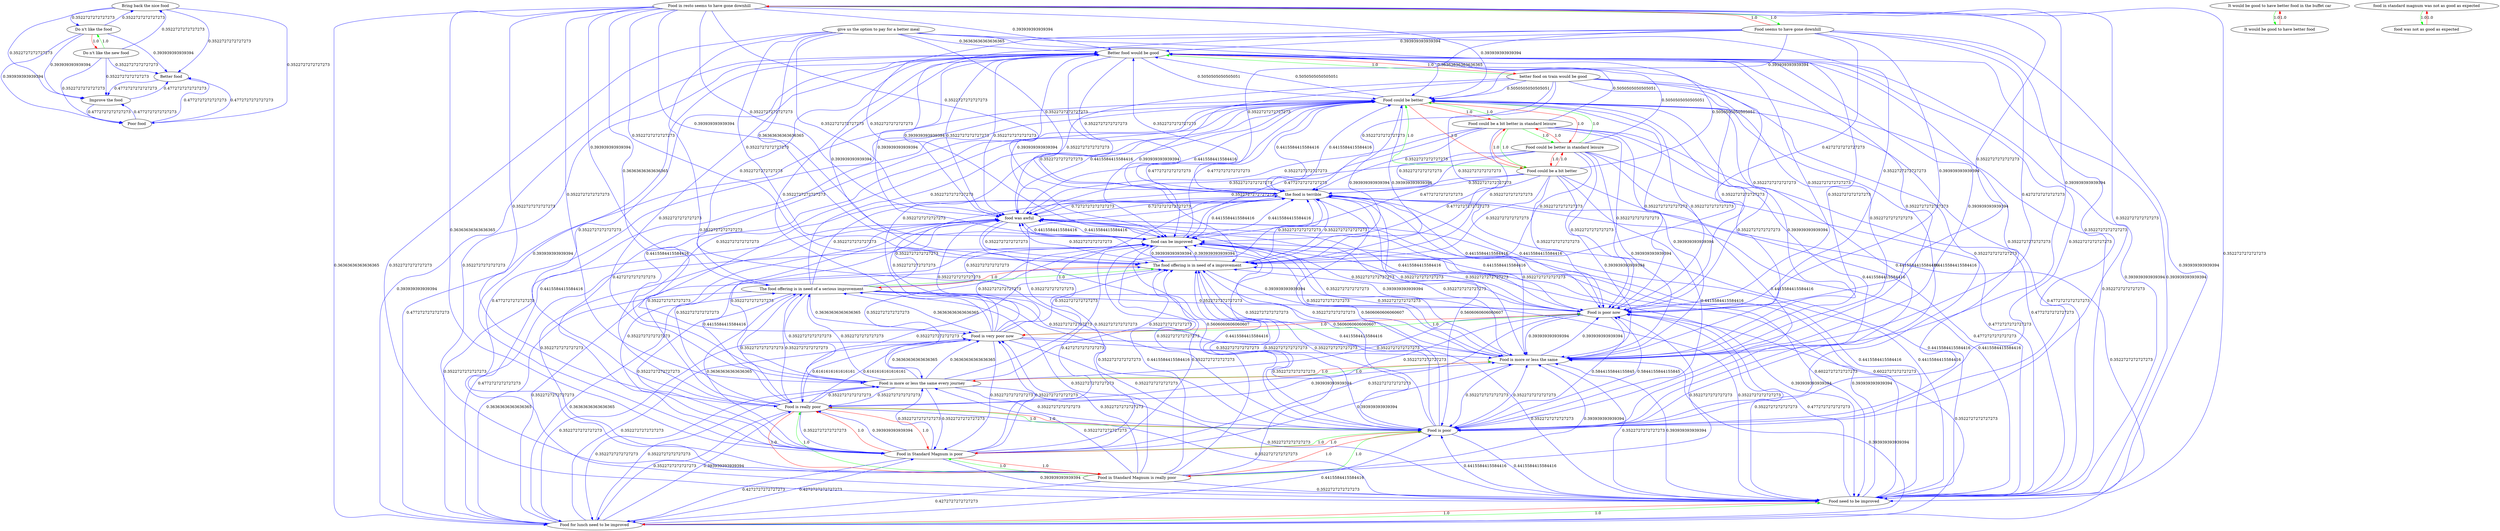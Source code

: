 digraph rawGraph {
"Better food";"Better food would be good";"Bring back the nice food";"Do n't like the new food";"Do n't like the food";"Food could be a bit better in standard leisure";"Food could be better in standard leisure";"Food could be better";"Food could be a bit better";"Food for lunch need to be improved";"Food need to be improved";"Food in Standard Magnum is really poor";"Food in Standard Magnum is poor";"Food is poor";"Food is really poor";"Food in resto seems to have gone downhill";"Food seems to have gone downhill";"Food is more or less the same every journey";"Food is more or less the same";"Food is very poor now";"Food is poor now";"Improve the food";"It would be good to have better food in the buffet car";"It would be good to have better food";"Poor food";"The food offering is in need of a serious improvement";"The food offering is in need of a improvement";"better food on train would be good";"food can be improved";"food in standard magnum was not as good as expected";"food was not as good as expected";"food was awful";"give us the option to pay for a better meal";"the food is terrible";"Do n't like the new food" -> "Do n't like the food" [label=1.0] [color=green]
"Do n't like the food" -> "Do n't like the new food" [label=1.0] [color=red]
"Do n't like the food" -> "Bring back the nice food" [label=0.3522727272727273] [color=blue]
"Bring back the nice food" -> "Do n't like the food" [label=0.3522727272727273] [color=blue]
"Do n't like the new food" -> "Bring back the nice food" [label=0.3522727272727273] [color=blue]
"Food could be a bit better in standard leisure" -> "Food could be better in standard leisure" [label=1.0] [color=green]
"Food could be better in standard leisure" -> "Food could be better" [label=1.0] [color=green]
"Food could be a bit better in standard leisure" -> "Food could be a bit better" [label=1.0] [color=green]
"Food could be a bit better" -> "Food could be better" [label=1.0] [color=green]
"Food could be a bit better in standard leisure" -> "Food could be better" [label=1.0] [color=green]
"Food could be better in standard leisure" -> "Food could be a bit better in standard leisure" [label=1.0] [color=red]
"Food could be better in standard leisure" -> "Food could be a bit better" [label=1.0] [color=red]
"Food could be better" -> "Food could be a bit better in standard leisure" [label=1.0] [color=red]
"Food could be better" -> "Food could be better in standard leisure" [label=1.0] [color=red]
"Food could be better" -> "Food could be a bit better" [label=1.0] [color=red]
"Food could be a bit better" -> "Food could be a bit better in standard leisure" [label=1.0] [color=red]
"Food could be a bit better" -> "Food could be better in standard leisure" [label=1.0] [color=red]
"Food could be better" -> "Better food would be good" [label=0.5050505050505051] [color=blue]
"Better food would be good" -> "Food could be better" [label=0.5050505050505051] [color=blue]
"Food could be a bit better in standard leisure" -> "Better food would be good" [label=0.5050505050505051] [color=blue]
"Food could be better in standard leisure" -> "Better food would be good" [label=0.5050505050505051] [color=blue]
"Food could be a bit better" -> "Better food would be good" [label=0.5050505050505051] [color=blue]
"Food for lunch need to be improved" -> "Food need to be improved" [label=1.0] [color=green]
"Food need to be improved" -> "Food for lunch need to be improved" [label=1.0] [color=red]
"Food could be better" -> "Food need to be improved" [label=0.4772727272727273] [color=blue]
"Food need to be improved" -> "Food could be better" [label=0.4772727272727273] [color=blue]
"Food need to be improved" -> "Better food would be good" [label=0.393939393939394] [color=blue]
"Better food would be good" -> "Food need to be improved" [label=0.393939393939394] [color=blue]
"Food could be a bit better in standard leisure" -> "Food need to be improved" [label=0.4772727272727273] [color=blue]
"Food could be better in standard leisure" -> "Food need to be improved" [label=0.4772727272727273] [color=blue]
"Food could be a bit better" -> "Food need to be improved" [label=0.4772727272727273] [color=blue]
"Food for lunch need to be improved" -> "Food could be better" [label=0.4772727272727273] [color=blue]
"Food for lunch need to be improved" -> "Better food would be good" [label=0.393939393939394] [color=blue]
"Food in Standard Magnum is really poor" -> "Food in Standard Magnum is poor" [label=1.0] [color=green]
"Food in Standard Magnum is poor" -> "Food is poor" [label=1.0] [color=green]
"Food in Standard Magnum is really poor" -> "Food is really poor" [label=1.0] [color=green]
"Food is really poor" -> "Food is poor" [label=1.0] [color=green]
"Food in Standard Magnum is really poor" -> "Food is poor" [label=1.0] [color=green]
"Food in Standard Magnum is poor" -> "Food in Standard Magnum is really poor" [label=1.0] [color=red]
"Food in Standard Magnum is poor" -> "Food is really poor" [label=1.0] [color=red]
"Food is poor" -> "Food in Standard Magnum is really poor" [label=1.0] [color=red]
"Food is poor" -> "Food in Standard Magnum is poor" [label=1.0] [color=red]
"Food is poor" -> "Food is really poor" [label=1.0] [color=red]
"Food is really poor" -> "Food in Standard Magnum is really poor" [label=1.0] [color=red]
"Food is really poor" -> "Food in Standard Magnum is poor" [label=1.0] [color=red]
"Food could be better" -> "Food is poor" [label=0.4415584415584416] [color=blue]
"Food is poor" -> "Food could be better" [label=0.4415584415584416] [color=blue]
"Better food would be good" -> "Food is poor" [label=0.3522727272727273] [color=blue]
"Food is poor" -> "Better food would be good" [label=0.3522727272727273] [color=blue]
"Food is poor" -> "Food need to be improved" [label=0.4415584415584416] [color=blue]
"Food need to be improved" -> "Food is poor" [label=0.4415584415584416] [color=blue]
"Food for lunch need to be improved" -> "Food is really poor" [label=0.393939393939394] [color=blue]
"Food for lunch need to be improved" -> "Food in Standard Magnum is poor" [label=0.4272727272727273] [color=blue]
"Food in Standard Magnum is poor" -> "Food for lunch need to be improved" [label=0.4272727272727273] [color=blue]
"Food could be a bit better in standard leisure" -> "Food is poor" [label=0.4415584415584416] [color=blue]
"Food could be better in standard leisure" -> "Food is poor" [label=0.4415584415584416] [color=blue]
"Food could be a bit better" -> "Food is poor" [label=0.4415584415584416] [color=blue]
"Food for lunch need to be improved" -> "Food is poor" [label=0.4415584415584416] [color=blue]
"Food in Standard Magnum is really poor" -> "Food could be better" [label=0.4415584415584416] [color=blue]
"Food in Standard Magnum is really poor" -> "Better food would be good" [label=0.3522727272727273] [color=blue]
"Food in Standard Magnum is really poor" -> "Food need to be improved" [label=0.3522727272727273] [color=blue]
"Food in Standard Magnum is really poor" -> "Food for lunch need to be improved" [label=0.4272727272727273] [color=blue]
"Food in Standard Magnum is poor" -> "Food could be better" [label=0.4272727272727273] [color=blue]
"Food in Standard Magnum is poor" -> "Better food would be good" [label=0.393939393939394] [color=blue]
"Food in Standard Magnum is poor" -> "Food need to be improved" [label=0.393939393939394] [color=blue]
"Food in Standard Magnum is poor" -> "Food is really poor" [label=0.393939393939394] [color=blue]
"Food is really poor" -> "Food could be better" [label=0.4415584415584416] [color=blue]
"Food is really poor" -> "Better food would be good" [label=0.3522727272727273] [color=blue]
"Food is really poor" -> "Food need to be improved" [label=0.3522727272727273] [color=blue]
"Food in resto seems to have gone downhill" -> "Food seems to have gone downhill" [label=1.0] [color=green]
"Food seems to have gone downhill" -> "Food in resto seems to have gone downhill" [label=1.0] [color=red]
"Food seems to have gone downhill" -> "Food could be better" [label=0.393939393939394] [color=blue]
"Food seems to have gone downhill" -> "Food need to be improved" [label=0.393939393939394] [color=blue]
"Food in resto seems to have gone downhill" -> "Food for lunch need to be improved" [label=0.36363636363636365] [color=blue]
"Food seems to have gone downhill" -> "Food is poor" [label=0.3522727272727273] [color=blue]
"Food in resto seems to have gone downhill" -> "Food in Standard Magnum is poor" [label=0.36363636363636365] [color=blue]
"Food in resto seems to have gone downhill" -> "Food could be better" [label=0.393939393939394] [color=blue]
"Food is more or less the same every journey" -> "Food is more or less the same" [label=1.0] [color=green]
"Food is more or less the same" -> "Food is more or less the same every journey" [label=1.0] [color=red]
"Food need to be improved" -> "Food is more or less the same" [label=0.393939393939394] [color=blue]
"Food seems to have gone downhill" -> "Food is more or less the same" [label=0.4272727272727273] [color=blue]
"Food is poor" -> "Food is more or less the same" [label=0.3522727272727273] [color=blue]
"Food is more or less the same" -> "Food is poor" [label=0.3522727272727273] [color=blue]
"Better food would be good" -> "Food is more or less the same" [label=0.393939393939394] [color=blue]
"Food could be a bit better in standard leisure" -> "Food is more or less the same" [label=0.393939393939394] [color=blue]
"Food could be better in standard leisure" -> "Food is more or less the same" [label=0.393939393939394] [color=blue]
"Food could be better" -> "Food is more or less the same" [label=0.393939393939394] [color=blue]
"Food could be a bit better" -> "Food is more or less the same" [label=0.393939393939394] [color=blue]
"Food for lunch need to be improved" -> "Food is more or less the same" [label=0.393939393939394] [color=blue]
"Food in Standard Magnum is really poor" -> "Food is more or less the same" [label=0.393939393939394] [color=blue]
"Food in Standard Magnum is poor" -> "Food is more or less the same" [label=0.393939393939394] [color=blue]
"Food is really poor" -> "Food is more or less the same" [label=0.393939393939394] [color=blue]
"Food in resto seems to have gone downhill" -> "Food is more or less the same" [label=0.393939393939394] [color=blue]
"Food is very poor now" -> "Food is poor now" [label=1.0] [color=green]
"Food is poor now" -> "Food is very poor now" [label=1.0] [color=red]
"Food is poor now" -> "Food could be better" [label=0.3522727272727273] [color=blue]
"Food could be better" -> "Food is poor now" [label=0.3522727272727273] [color=blue]
"Food is poor now" -> "Food need to be improved" [label=0.3522727272727273] [color=blue]
"Food need to be improved" -> "Food is poor now" [label=0.4772727272727273] [color=blue]
"Food is more or less the same" -> "Food is poor now" [label=0.393939393939394] [color=blue]
"Food is poor now" -> "Food is more or less the same" [label=0.393939393939394] [color=blue]
"Food is more or less the same every journey" -> "Food is very poor now" [label=0.36363636363636365] [color=blue]
"Food is very poor now" -> "Food is more or less the same every journey" [label=0.36363636363636365] [color=blue]
"Food seems to have gone downhill" -> "Food is poor now" [label=0.393939393939394] [color=blue]
"Food in resto seems to have gone downhill" -> "Food is very poor now" [label=0.36363636363636365] [color=blue]
"Food is poor now" -> "Food is poor" [label=0.5844155844155845] [color=blue]
"Food is poor" -> "Food is poor now" [label=0.5844155844155845] [color=blue]
"Food is really poor" -> "Food is very poor now" [label=0.6161616161616161] [color=blue]
"Food is very poor now" -> "Food is really poor" [label=0.6161616161616161] [color=blue]
"Better food would be good" -> "Food is poor now" [label=0.3522727272727273] [color=blue]
"Food could be a bit better in standard leisure" -> "Food is poor now" [label=0.3522727272727273] [color=blue]
"Food could be better in standard leisure" -> "Food is poor now" [label=0.3522727272727273] [color=blue]
"Food could be a bit better" -> "Food is poor now" [label=0.3522727272727273] [color=blue]
"Food for lunch need to be improved" -> "Food is poor now" [label=0.3522727272727273] [color=blue]
"Food in Standard Magnum is really poor" -> "Food is very poor now" [label=0.3522727272727273] [color=blue]
"Food in Standard Magnum is really poor" -> "Food is poor now" [label=0.3522727272727273] [color=blue]
"Food in Standard Magnum is poor" -> "Food is poor now" [label=0.3522727272727273] [color=blue]
"Food is really poor" -> "Food is poor now" [label=0.3522727272727273] [color=blue]
"Food in resto seems to have gone downhill" -> "Food is poor now" [label=0.3522727272727273] [color=blue]
"Food is very poor now" -> "Food could be better" [label=0.3522727272727273] [color=blue]
"Food is very poor now" -> "Better food would be good" [label=0.3522727272727273] [color=blue]
"Food is very poor now" -> "Food need to be improved" [label=0.3522727272727273] [color=blue]
"Food is very poor now" -> "Food is more or less the same" [label=0.3522727272727273] [color=blue]
"Food is very poor now" -> "Food is poor" [label=0.3522727272727273] [color=blue]
"Food is poor now" -> "Better food would be good" [label=0.3522727272727273] [color=blue]
"Improve the food" -> "Better food" [label=0.4772727272727273] [color=blue]
"Better food" -> "Improve the food" [label=0.4772727272727273] [color=blue]
"Do n't like the food" -> "Improve the food" [label=0.393939393939394] [color=blue]
"Bring back the nice food" -> "Improve the food" [label=0.3522727272727273] [color=blue]
"Do n't like the new food" -> "Improve the food" [label=0.3522727272727273] [color=blue]
"Do n't like the food" -> "Better food" [label=0.393939393939394] [color=blue]
"Bring back the nice food" -> "Better food" [label=0.3522727272727273] [color=blue]
"Do n't like the new food" -> "Better food" [label=0.3522727272727273] [color=blue]
"It would be good to have better food in the buffet car" -> "It would be good to have better food" [label=1.0] [color=green]
"It would be good to have better food" -> "It would be good to have better food in the buffet car" [label=1.0] [color=red]
"Improve the food" -> "Poor food" [label=0.4772727272727273] [color=blue]
"Poor food" -> "Improve the food" [label=0.4772727272727273] [color=blue]
"Better food" -> "Poor food" [label=0.4772727272727273] [color=blue]
"Poor food" -> "Better food" [label=0.4772727272727273] [color=blue]
"Bring back the nice food" -> "Poor food" [label=0.3522727272727273] [color=blue]
"Do n't like the new food" -> "Poor food" [label=0.3522727272727273] [color=blue]
"Do n't like the food" -> "Poor food" [label=0.393939393939394] [color=blue]
"The food offering is in need of a serious improvement" -> "The food offering is in need of a improvement" [label=1.0] [color=green]
"The food offering is in need of a improvement" -> "The food offering is in need of a serious improvement" [label=1.0] [color=red]
"Food could be better" -> "The food offering is in need of a improvement" [label=0.393939393939394] [color=blue]
"The food offering is in need of a improvement" -> "Food could be better" [label=0.393939393939394] [color=blue]
"Food seems to have gone downhill" -> "The food offering is in need of a improvement" [label=0.4272727272727273] [color=blue]
"Food in resto seems to have gone downhill" -> "The food offering is in need of a serious improvement" [label=0.393939393939394] [color=blue]
"Food is poor" -> "The food offering is in need of a improvement" [label=0.3522727272727273] [color=blue]
"The food offering is in need of a improvement" -> "Food is poor" [label=0.3522727272727273] [color=blue]
"Food is poor now" -> "The food offering is in need of a improvement" [label=0.393939393939394] [color=blue]
"The food offering is in need of a improvement" -> "Food is poor now" [label=0.393939393939394] [color=blue]
"Food is very poor now" -> "The food offering is in need of a serious improvement" [label=0.36363636363636365] [color=blue]
"The food offering is in need of a serious improvement" -> "Food is very poor now" [label=0.36363636363636365] [color=blue]
"Food need to be improved" -> "The food offering is in need of a improvement" [label=0.393939393939394] [color=blue]
"The food offering is in need of a improvement" -> "Food need to be improved" [label=0.393939393939394] [color=blue]
"Food for lunch need to be improved" -> "The food offering is in need of a serious improvement" [label=0.36363636363636365] [color=blue]
"The food offering is in need of a serious improvement" -> "Food for lunch need to be improved" [label=0.36363636363636365] [color=blue]
"The food offering is in need of a serious improvement" -> "Food could be better" [label=0.3522727272727273] [color=blue]
"better food on train would be good" -> "Better food would be good" [label=1.0] [color=green]
"Better food would be good" -> "better food on train would be good" [label=1.0] [color=red]
"food can be improved" -> "Food could be better" [label=0.4772727272727273] [color=blue]
"Food could be better" -> "food can be improved" [label=0.4772727272727273] [color=blue]
"Food seems to have gone downhill" -> "food can be improved" [label=0.393939393939394] [color=blue]
"food can be improved" -> "Food is poor" [label=0.4415584415584416] [color=blue]
"Food is poor" -> "food can be improved" [label=0.4415584415584416] [color=blue]
"Better food would be good" -> "food can be improved" [label=0.393939393939394] [color=blue]
"food can be improved" -> "Better food would be good" [label=0.393939393939394] [color=blue]
"food can be improved" -> "Food is poor now" [label=0.3522727272727273] [color=blue]
"Food is poor now" -> "food can be improved" [label=0.3522727272727273] [color=blue]
"Food need to be improved" -> "food can be improved" [label=0.6022727272727273] [color=blue]
"food can be improved" -> "Food need to be improved" [label=0.6022727272727273] [color=blue]
"food can be improved" -> "The food offering is in need of a improvement" [label=0.393939393939394] [color=blue]
"The food offering is in need of a improvement" -> "food can be improved" [label=0.393939393939394] [color=blue]
"food in standard magnum was not as good as expected" -> "food was not as good as expected" [label=1.0] [color=green]
"food was not as good as expected" -> "food in standard magnum was not as good as expected" [label=1.0] [color=red]
"Food could be better" -> "food was awful" [label=0.4415584415584416] [color=blue]
"food was awful" -> "Food could be better" [label=0.4415584415584416] [color=blue]
"food can be improved" -> "food was awful" [label=0.4415584415584416] [color=blue]
"food was awful" -> "food can be improved" [label=0.4415584415584416] [color=blue]
"Food seems to have gone downhill" -> "food was awful" [label=0.3522727272727273] [color=blue]
"Food is poor" -> "food was awful" [label=0.5606060606060607] [color=blue]
"food was awful" -> "Food is poor" [label=0.5606060606060607] [color=blue]
"food was awful" -> "Better food would be good" [label=0.3522727272727273] [color=blue]
"Better food would be good" -> "food was awful" [label=0.3522727272727273] [color=blue]
"Food is poor now" -> "food was awful" [label=0.4415584415584416] [color=blue]
"food was awful" -> "Food is poor now" [label=0.4415584415584416] [color=blue]
"Food need to be improved" -> "food was awful" [label=0.4415584415584416] [color=blue]
"food was awful" -> "Food need to be improved" [label=0.4415584415584416] [color=blue]
"Food is more or less the same" -> "food was awful" [label=0.3522727272727273] [color=blue]
"food was awful" -> "Food is more or less the same" [label=0.3522727272727273] [color=blue]
"The food offering is in need of a improvement" -> "food was awful" [label=0.3522727272727273] [color=blue]
"food was awful" -> "The food offering is in need of a improvement" [label=0.3522727272727273] [color=blue]
"give us the option to pay for a better meal" -> "Better food would be good" [label=0.36363636363636365] [color=blue]
"Food could be better" -> "the food is terrible" [label=0.4415584415584416] [color=blue]
"the food is terrible" -> "Food could be better" [label=0.4415584415584416] [color=blue]
"food can be improved" -> "the food is terrible" [label=0.4415584415584416] [color=blue]
"the food is terrible" -> "food can be improved" [label=0.4415584415584416] [color=blue]
"Food seems to have gone downhill" -> "the food is terrible" [label=0.3522727272727273] [color=blue]
"the food is terrible" -> "Food is poor" [label=0.5606060606060607] [color=blue]
"Food is poor" -> "the food is terrible" [label=0.5606060606060607] [color=blue]
"Better food would be good" -> "the food is terrible" [label=0.3522727272727273] [color=blue]
"the food is terrible" -> "Better food would be good" [label=0.3522727272727273] [color=blue]
"Food is poor now" -> "the food is terrible" [label=0.4415584415584416] [color=blue]
"the food is terrible" -> "Food is poor now" [label=0.4415584415584416] [color=blue]
"Food need to be improved" -> "the food is terrible" [label=0.4415584415584416] [color=blue]
"the food is terrible" -> "Food need to be improved" [label=0.4415584415584416] [color=blue]
"Food is more or less the same" -> "the food is terrible" [label=0.3522727272727273] [color=blue]
"the food is terrible" -> "Food is more or less the same" [label=0.3522727272727273] [color=blue]
"food was awful" -> "the food is terrible" [label=0.7272727272727273] [color=blue]
"the food is terrible" -> "food was awful" [label=0.7272727272727273] [color=blue]
"the food is terrible" -> "The food offering is in need of a improvement" [label=0.3522727272727273] [color=blue]
"The food offering is in need of a improvement" -> "the food is terrible" [label=0.3522727272727273] [color=blue]
"Better food would be good" -> "The food offering is in need of a improvement" [label=0.3522727272727273] [color=blue]
"Food could be a bit better in standard leisure" -> "food can be improved" [label=0.4772727272727273] [color=blue]
"Food could be a bit better in standard leisure" -> "the food is terrible" [label=0.3522727272727273] [color=blue]
"Food could be a bit better in standard leisure" -> "The food offering is in need of a improvement" [label=0.3522727272727273] [color=blue]
"Food could be a bit better in standard leisure" -> "food was awful" [label=0.3522727272727273] [color=blue]
"Food could be better in standard leisure" -> "food can be improved" [label=0.4772727272727273] [color=blue]
"Food could be better in standard leisure" -> "the food is terrible" [label=0.3522727272727273] [color=blue]
"Food could be better in standard leisure" -> "The food offering is in need of a improvement" [label=0.3522727272727273] [color=blue]
"Food could be better in standard leisure" -> "food was awful" [label=0.3522727272727273] [color=blue]
"Food could be a bit better" -> "food can be improved" [label=0.4772727272727273] [color=blue]
"Food could be a bit better" -> "the food is terrible" [label=0.3522727272727273] [color=blue]
"Food could be a bit better" -> "The food offering is in need of a improvement" [label=0.3522727272727273] [color=blue]
"Food could be a bit better" -> "food was awful" [label=0.3522727272727273] [color=blue]
"Food for lunch need to be improved" -> "food can be improved" [label=0.4772727272727273] [color=blue]
"Food for lunch need to be improved" -> "Food is very poor now" [label=0.3522727272727273] [color=blue]
"Food for lunch need to be improved" -> "the food is terrible" [label=0.3522727272727273] [color=blue]
"Food for lunch need to be improved" -> "The food offering is in need of a improvement" [label=0.3522727272727273] [color=blue]
"Food for lunch need to be improved" -> "food was awful" [label=0.3522727272727273] [color=blue]
"Food in Standard Magnum is really poor" -> "food can be improved" [label=0.4415584415584416] [color=blue]
"Food in Standard Magnum is really poor" -> "The food offering is in need of a serious improvement" [label=0.3522727272727273] [color=blue]
"Food in Standard Magnum is really poor" -> "the food is terrible" [label=0.3522727272727273] [color=blue]
"Food in Standard Magnum is really poor" -> "The food offering is in need of a improvement" [label=0.3522727272727273] [color=blue]
"Food in Standard Magnum is really poor" -> "food was awful" [label=0.3522727272727273] [color=blue]
"Food in Standard Magnum is really poor" -> "Food is more or less the same every journey" [label=0.3522727272727273] [color=blue]
"Food in Standard Magnum is poor" -> "food can be improved" [label=0.4272727272727273] [color=blue]
"Food in Standard Magnum is poor" -> "Food is very poor now" [label=0.3522727272727273] [color=blue]
"Food in Standard Magnum is poor" -> "The food offering is in need of a serious improvement" [label=0.36363636363636365] [color=blue]
"Food in Standard Magnum is poor" -> "the food is terrible" [label=0.3522727272727273] [color=blue]
"Food in Standard Magnum is poor" -> "The food offering is in need of a improvement" [label=0.3522727272727273] [color=blue]
"Food in Standard Magnum is poor" -> "food was awful" [label=0.3522727272727273] [color=blue]
"Food is really poor" -> "food can be improved" [label=0.4415584415584416] [color=blue]
"Food is really poor" -> "The food offering is in need of a serious improvement" [label=0.3522727272727273] [color=blue]
"Food is really poor" -> "the food is terrible" [label=0.3522727272727273] [color=blue]
"Food is really poor" -> "The food offering is in need of a improvement" [label=0.3522727272727273] [color=blue]
"Food is really poor" -> "food was awful" [label=0.3522727272727273] [color=blue]
"Food is really poor" -> "Food is more or less the same every journey" [label=0.3522727272727273] [color=blue]
"Food in resto seems to have gone downhill" -> "food can be improved" [label=0.393939393939394] [color=blue]
"Food in resto seems to have gone downhill" -> "Better food would be good" [label=0.393939393939394] [color=blue]
"Food in resto seems to have gone downhill" -> "Food need to be improved" [label=0.3522727272727273] [color=blue]
"Food in resto seems to have gone downhill" -> "Food is really poor" [label=0.3522727272727273] [color=blue]
"Food in resto seems to have gone downhill" -> "the food is terrible" [label=0.3522727272727273] [color=blue]
"Food in resto seems to have gone downhill" -> "The food offering is in need of a improvement" [label=0.3522727272727273] [color=blue]
"Food in resto seems to have gone downhill" -> "food was awful" [label=0.3522727272727273] [color=blue]
"Food in resto seems to have gone downhill" -> "Food is more or less the same every journey" [label=0.3522727272727273] [color=blue]
"Food in resto seems to have gone downhill" -> "Food is poor" [label=0.3522727272727273] [color=blue]
"Food seems to have gone downhill" -> "Better food would be good" [label=0.393939393939394] [color=blue]
"Food is more or less the same every journey" -> "Food could be better" [label=0.3522727272727273] [color=blue]
"Food is more or less the same every journey" -> "Better food would be good" [label=0.3522727272727273] [color=blue]
"Food is more or less the same every journey" -> "Food is poor now" [label=0.3522727272727273] [color=blue]
"Food is more or less the same every journey" -> "Food need to be improved" [label=0.3522727272727273] [color=blue]
"Food is more or less the same every journey" -> "Food is really poor" [label=0.3522727272727273] [color=blue]
"Food is more or less the same every journey" -> "The food offering is in need of a serious improvement" [label=0.3522727272727273] [color=blue]
"Food is more or less the same every journey" -> "the food is terrible" [label=0.3522727272727273] [color=blue]
"Food is more or less the same every journey" -> "food was awful" [label=0.3522727272727273] [color=blue]
"Food is more or less the same every journey" -> "Food is poor" [label=0.3522727272727273] [color=blue]
"Food is more or less the same" -> "Food could be better" [label=0.3522727272727273] [color=blue]
"Food is more or less the same" -> "food can be improved" [label=0.3522727272727273] [color=blue]
"Food is more or less the same" -> "Better food would be good" [label=0.3522727272727273] [color=blue]
"Food is more or less the same" -> "Food need to be improved" [label=0.3522727272727273] [color=blue]
"Food is more or less the same" -> "The food offering is in need of a improvement" [label=0.3522727272727273] [color=blue]
"Food is very poor now" -> "food can be improved" [label=0.3522727272727273] [color=blue]
"Food is very poor now" -> "the food is terrible" [label=0.3522727272727273] [color=blue]
"Food is very poor now" -> "Food for lunch need to be improved" [label=0.3522727272727273] [color=blue]
"Food is very poor now" -> "The food offering is in need of a improvement" [label=0.3522727272727273] [color=blue]
"Food is very poor now" -> "food was awful" [label=0.3522727272727273] [color=blue]
"The food offering is in need of a serious improvement" -> "food can be improved" [label=0.3522727272727273] [color=blue]
"The food offering is in need of a serious improvement" -> "Better food would be good" [label=0.3522727272727273] [color=blue]
"The food offering is in need of a serious improvement" -> "Food is poor now" [label=0.3522727272727273] [color=blue]
"The food offering is in need of a serious improvement" -> "Food need to be improved" [label=0.3522727272727273] [color=blue]
"The food offering is in need of a serious improvement" -> "Food is more or less the same" [label=0.3522727272727273] [color=blue]
"The food offering is in need of a serious improvement" -> "Food is really poor" [label=0.3522727272727273] [color=blue]
"The food offering is in need of a serious improvement" -> "the food is terrible" [label=0.3522727272727273] [color=blue]
"The food offering is in need of a serious improvement" -> "food was awful" [label=0.3522727272727273] [color=blue]
"The food offering is in need of a serious improvement" -> "Food in Standard Magnum is poor" [label=0.3522727272727273] [color=blue]
"The food offering is in need of a serious improvement" -> "Food is more or less the same every journey" [label=0.3522727272727273] [color=blue]
"The food offering is in need of a serious improvement" -> "Food is poor" [label=0.3522727272727273] [color=blue]
"The food offering is in need of a improvement" -> "Better food would be good" [label=0.393939393939394] [color=blue]
"The food offering is in need of a improvement" -> "Food is more or less the same" [label=0.3522727272727273] [color=blue]
"better food on train would be good" -> "Food could be better" [label=0.5050505050505051] [color=blue]
"better food on train would be good" -> "food can be improved" [label=0.393939393939394] [color=blue]
"better food on train would be good" -> "Food is poor now" [label=0.3522727272727273] [color=blue]
"better food on train would be good" -> "Food need to be improved" [label=0.3522727272727273] [color=blue]
"better food on train would be good" -> "Food is more or less the same" [label=0.3522727272727273] [color=blue]
"better food on train would be good" -> "the food is terrible" [label=0.3522727272727273] [color=blue]
"better food on train would be good" -> "food was awful" [label=0.3522727272727273] [color=blue]
"better food on train would be good" -> "The food offering is in need of a improvement" [label=0.3522727272727273] [color=blue]
"better food on train would be good" -> "Food is poor" [label=0.3522727272727273] [color=blue]
"food can be improved" -> "Food is more or less the same" [label=0.3522727272727273] [color=blue]
"give us the option to pay for a better meal" -> "Food could be better" [label=0.36363636363636365] [color=blue]
"give us the option to pay for a better meal" -> "food can be improved" [label=0.36363636363636365] [color=blue]
"give us the option to pay for a better meal" -> "Food is poor now" [label=0.3522727272727273] [color=blue]
"give us the option to pay for a better meal" -> "Food need to be improved" [label=0.3522727272727273] [color=blue]
"give us the option to pay for a better meal" -> "Food is more or less the same" [label=0.3522727272727273] [color=blue]
"give us the option to pay for a better meal" -> "the food is terrible" [label=0.3522727272727273] [color=blue]
"give us the option to pay for a better meal" -> "food was awful" [label=0.3522727272727273] [color=blue]
"give us the option to pay for a better meal" -> "The food offering is in need of a improvement" [label=0.3522727272727273] [color=blue]
"give us the option to pay for a better meal" -> "Food is poor" [label=0.3522727272727273] [color=blue]
"Food for lunch need to be improved" -> "Food is more or less the same every journey" [label=0.3522727272727273] [color=blue]
"Food in Standard Magnum is poor" -> "Food is more or less the same every journey" [label=0.3522727272727273] [color=blue]
"Food is really poor" -> "Food for lunch need to be improved" [label=0.3522727272727273] [color=blue]
"Food is really poor" -> "Food in Standard Magnum is poor" [label=0.3522727272727273] [color=blue]
"Food is more or less the same every journey" -> "food can be improved" [label=0.3522727272727273] [color=blue]
"Food is more or less the same every journey" -> "Food for lunch need to be improved" [label=0.3522727272727273] [color=blue]
"Food is more or less the same every journey" -> "The food offering is in need of a improvement" [label=0.3522727272727273] [color=blue]
"Food is more or less the same every journey" -> "Food in Standard Magnum is poor" [label=0.3522727272727273] [color=blue]
"Food is very poor now" -> "Food in Standard Magnum is poor" [label=0.3522727272727273] [color=blue]
}